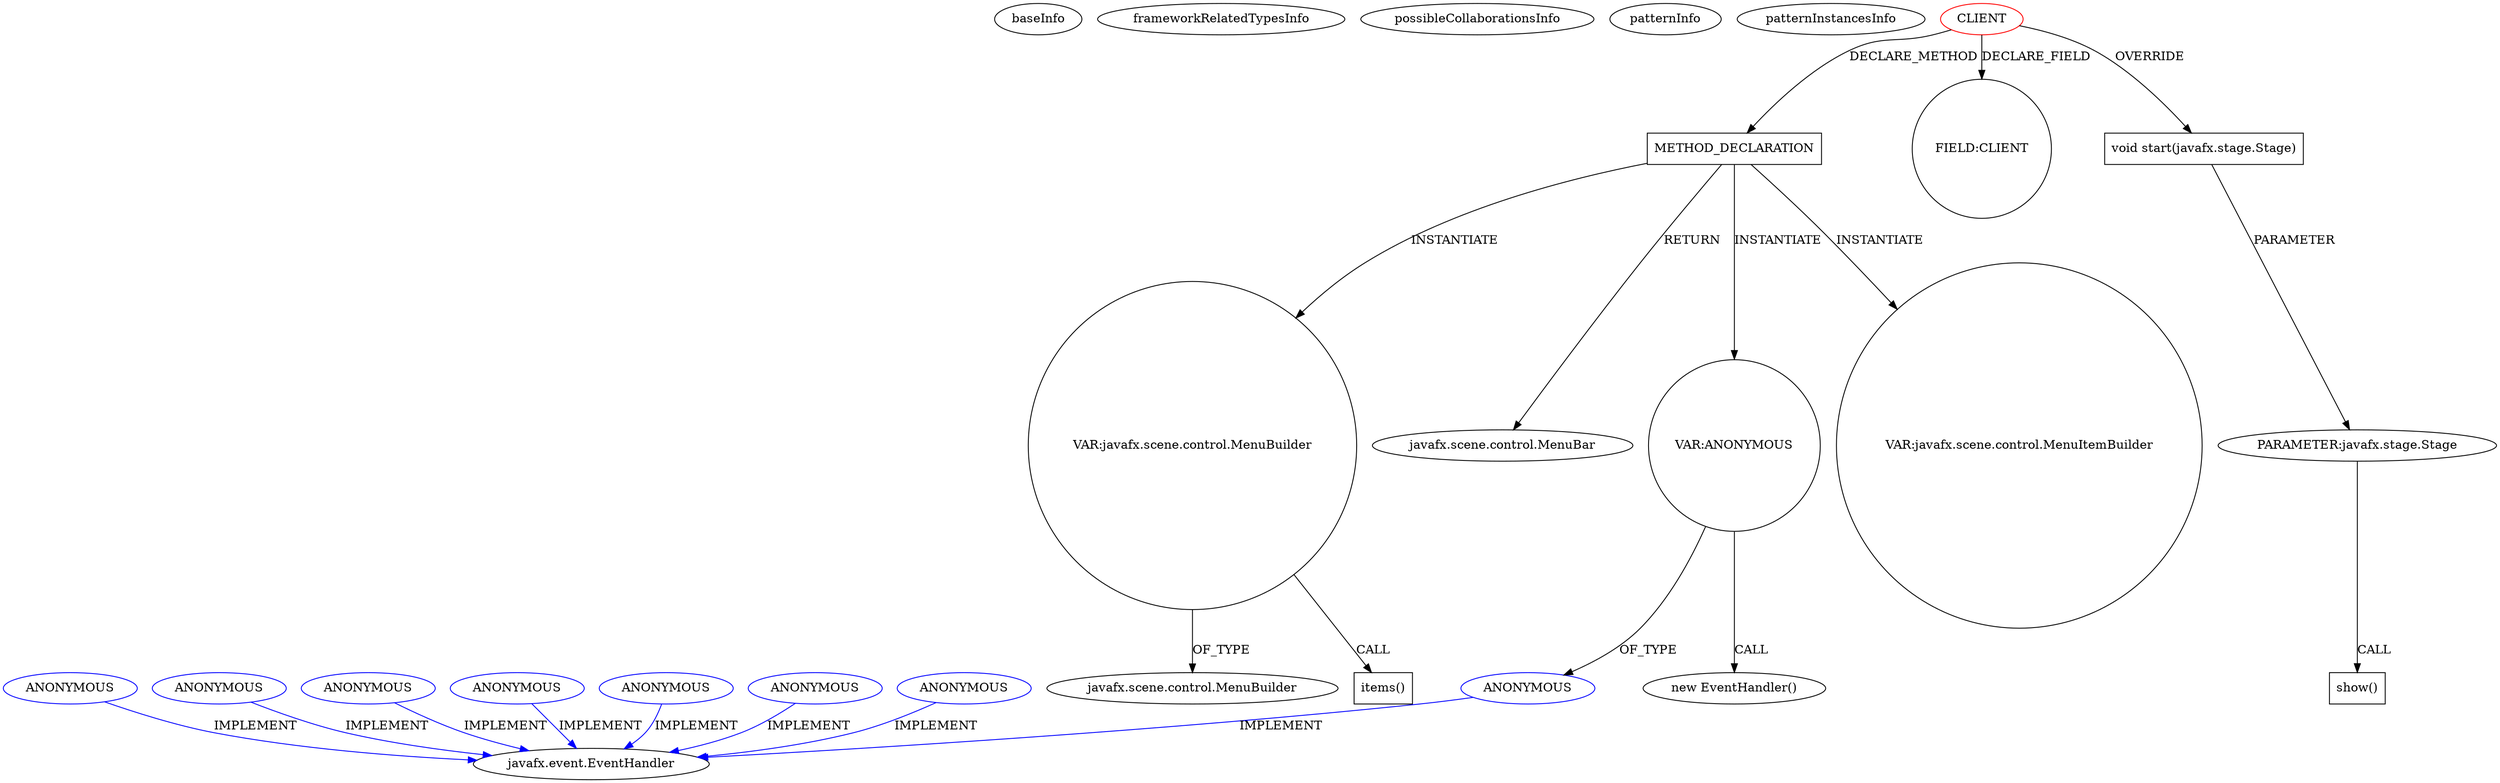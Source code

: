 digraph {
baseInfo[graphId=3951,category="pattern",isAnonymous=false,possibleRelation=false]
frameworkRelatedTypesInfo[]
possibleCollaborationsInfo[]
patternInfo[frequency=2.0,patternRootClient=0]
patternInstancesInfo[0="JoshRobertson-BFSim~/JoshRobertson-BFSim/BFSim-master/src/simulator/FXLauncher.java~FXLauncher~715",1="KraiZeur-library~/KraiZeur-library/library-master/src/application/main/Main.java~Main~737"]
97[label="javafx.scene.control.MenuBuilder",vertexType="FRAMEWORK_CLASS_TYPE",isFrameworkType=false]
98[label="VAR:javafx.scene.control.MenuBuilder",vertexType="VARIABLE_EXPRESION",isFrameworkType=false,shape=circle]
99[label="items()",vertexType="INSIDE_CALL",isFrameworkType=false,shape=box]
66[label="METHOD_DECLARATION",vertexType="CLIENT_METHOD_DECLARATION",isFrameworkType=false,shape=box]
0[label="CLIENT",vertexType="ROOT_CLIENT_CLASS_DECLARATION",isFrameworkType=false,color=red]
67[label="javafx.scene.control.MenuBar",vertexType="FRAMEWORK_CLASS_TYPE",isFrameworkType=false]
92[label="VAR:ANONYMOUS",vertexType="VARIABLE_EXPRESION",isFrameworkType=false,shape=circle]
93[label="ANONYMOUS",vertexType="REFERENCE_ANONYMOUS_DECLARATION",isFrameworkType=false,color=blue]
91[label="new EventHandler()",vertexType="CONSTRUCTOR_CALL",isFrameworkType=false]
14[label="FIELD:CLIENT",vertexType="FIELD_DECLARATION",isFrameworkType=false,shape=circle]
19[label="void start(javafx.stage.Stage)",vertexType="OVERRIDING_METHOD_DECLARATION",isFrameworkType=false,shape=box]
20[label="PARAMETER:javafx.stage.Stage",vertexType="PARAMETER_DECLARATION",isFrameworkType=false]
65[label="show()",vertexType="INSIDE_CALL",isFrameworkType=false,shape=box]
94[label="javafx.event.EventHandler",vertexType="FRAMEWORK_INTERFACE_TYPE",isFrameworkType=false]
160[label="ANONYMOUS",vertexType="REFERENCE_ANONYMOUS_DECLARATION",isFrameworkType=false,color=blue]
207[label="ANONYMOUS",vertexType="REFERENCE_ANONYMOUS_DECLARATION",isFrameworkType=false,color=blue]
147[label="ANONYMOUS",vertexType="REFERENCE_ANONYMOUS_DECLARATION",isFrameworkType=false,color=blue]
141[label="ANONYMOUS",vertexType="REFERENCE_ANONYMOUS_DECLARATION",isFrameworkType=false,color=blue]
236[label="ANONYMOUS",vertexType="REFERENCE_ANONYMOUS_DECLARATION",isFrameworkType=false,color=blue]
299[label="ANONYMOUS",vertexType="REFERENCE_ANONYMOUS_DECLARATION",isFrameworkType=false,color=blue]
173[label="ANONYMOUS",vertexType="REFERENCE_ANONYMOUS_DECLARATION",isFrameworkType=false,color=blue]
79[label="VAR:javafx.scene.control.MenuItemBuilder",vertexType="VARIABLE_EXPRESION",isFrameworkType=false,shape=circle]
141->94[label="IMPLEMENT",color=blue]
147->94[label="IMPLEMENT",color=blue]
98->97[label="OF_TYPE"]
66->92[label="INSTANTIATE"]
20->65[label="CALL"]
19->20[label="PARAMETER"]
173->94[label="IMPLEMENT",color=blue]
0->66[label="DECLARE_METHOD"]
236->94[label="IMPLEMENT",color=blue]
299->94[label="IMPLEMENT",color=blue]
98->99[label="CALL"]
66->67[label="RETURN"]
0->14[label="DECLARE_FIELD"]
0->19[label="OVERRIDE"]
92->91[label="CALL"]
66->79[label="INSTANTIATE"]
160->94[label="IMPLEMENT",color=blue]
207->94[label="IMPLEMENT",color=blue]
92->93[label="OF_TYPE"]
66->98[label="INSTANTIATE"]
93->94[label="IMPLEMENT",color=blue]
}
